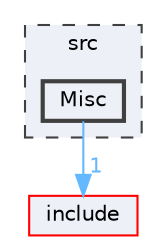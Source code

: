 digraph "D:/Desenvolvimento/IsothermLib - Github/IsothermLib/src/Misc"
{
 // LATEX_PDF_SIZE
  bgcolor="transparent";
  edge [fontname=Helvetica,fontsize=10,labelfontname=Helvetica,labelfontsize=10];
  node [fontname=Helvetica,fontsize=10,shape=box,height=0.2,width=0.4];
  compound=true
  subgraph clusterdir_2fcbcf830057f010d58d72b74aa291d3 {
    graph [ bgcolor="#edf0f7", pencolor="grey25", label="src", fontname=Helvetica,fontsize=10 style="filled,dashed", URL="dir_2fcbcf830057f010d58d72b74aa291d3.html",tooltip=""]
  dir_3d50d5775ac533cd3c6495340110465d [label="Misc", fillcolor="#edf0f7", color="grey25", style="filled,bold", URL="dir_3d50d5775ac533cd3c6495340110465d.html",tooltip=""];
  }
  dir_dbbde0c145412e2fe2852ce43eb851e2 [label="include", fillcolor="#edf0f7", color="red", style="filled", URL="dir_dbbde0c145412e2fe2852ce43eb851e2.html",tooltip=""];
  dir_3d50d5775ac533cd3c6495340110465d->dir_dbbde0c145412e2fe2852ce43eb851e2 [headlabel="1", labeldistance=1.5 headhref="dir_000008_000004.html" href="dir_000008_000004.html" color="steelblue1" fontcolor="steelblue1"];
}
